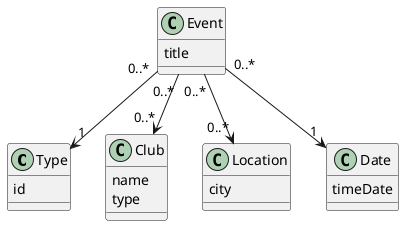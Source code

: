 @startuml

    class Type{
        id
    }

    class Club{
        name
        type
    }

    class Event{
        title
    }

    class Location{
        city
    }

    class Date{
        timeDate
    }


    Event "0..*" --> "0..*" Club
    Event "0..*" --> "1" Date
    Event "0..*" --> "0..*" Location
    Event "0..*" --> "1" Type

@enduml